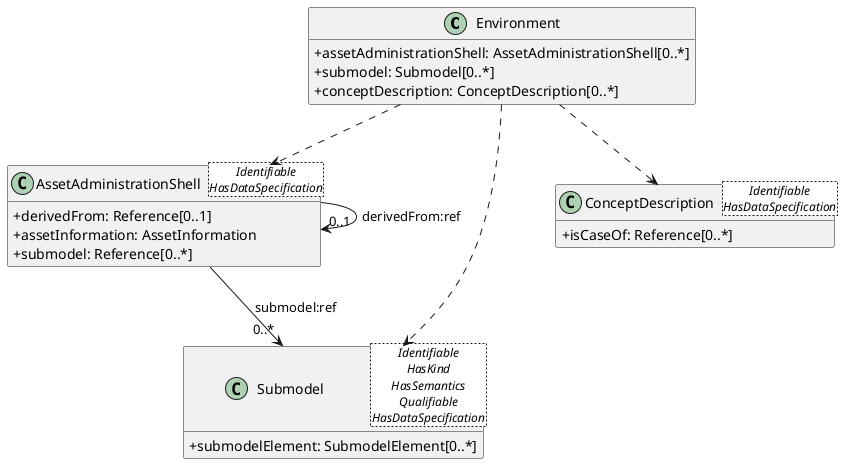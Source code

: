 @startuml
skinparam classAttributeIconSize 0
hide methods

class Environment {
  +assetAdministrationShell: AssetAdministrationShell[0..*]
  +submodel: Submodel[0..*]
  +conceptDescription: ConceptDescription[0..*]
}
class AssetAdministrationShell<Identifiable\nHasDataSpecification> {
  +derivedFrom: Reference[0..1]
  +assetInformation: AssetInformation
  +submodel: Reference[0..*]
}
class Submodel<Identifiable\nHasKind\nHasSemantics\nQualifiable\nHasDataSpecification> {
  +submodelElement: SubmodelElement[0..*]
}
class ConceptDescription<Identifiable\nHasDataSpecification> {
  +isCaseOf: Reference[0..*]
}
AssetAdministrationShell -->"0..*" Submodel : submodel:ref
AssetAdministrationShell -->"0..1" AssetAdministrationShell : derivedFrom:ref
Environment ..> AssetAdministrationShell
Environment ..> Submodel
Environment ..> ConceptDescription
@enduml